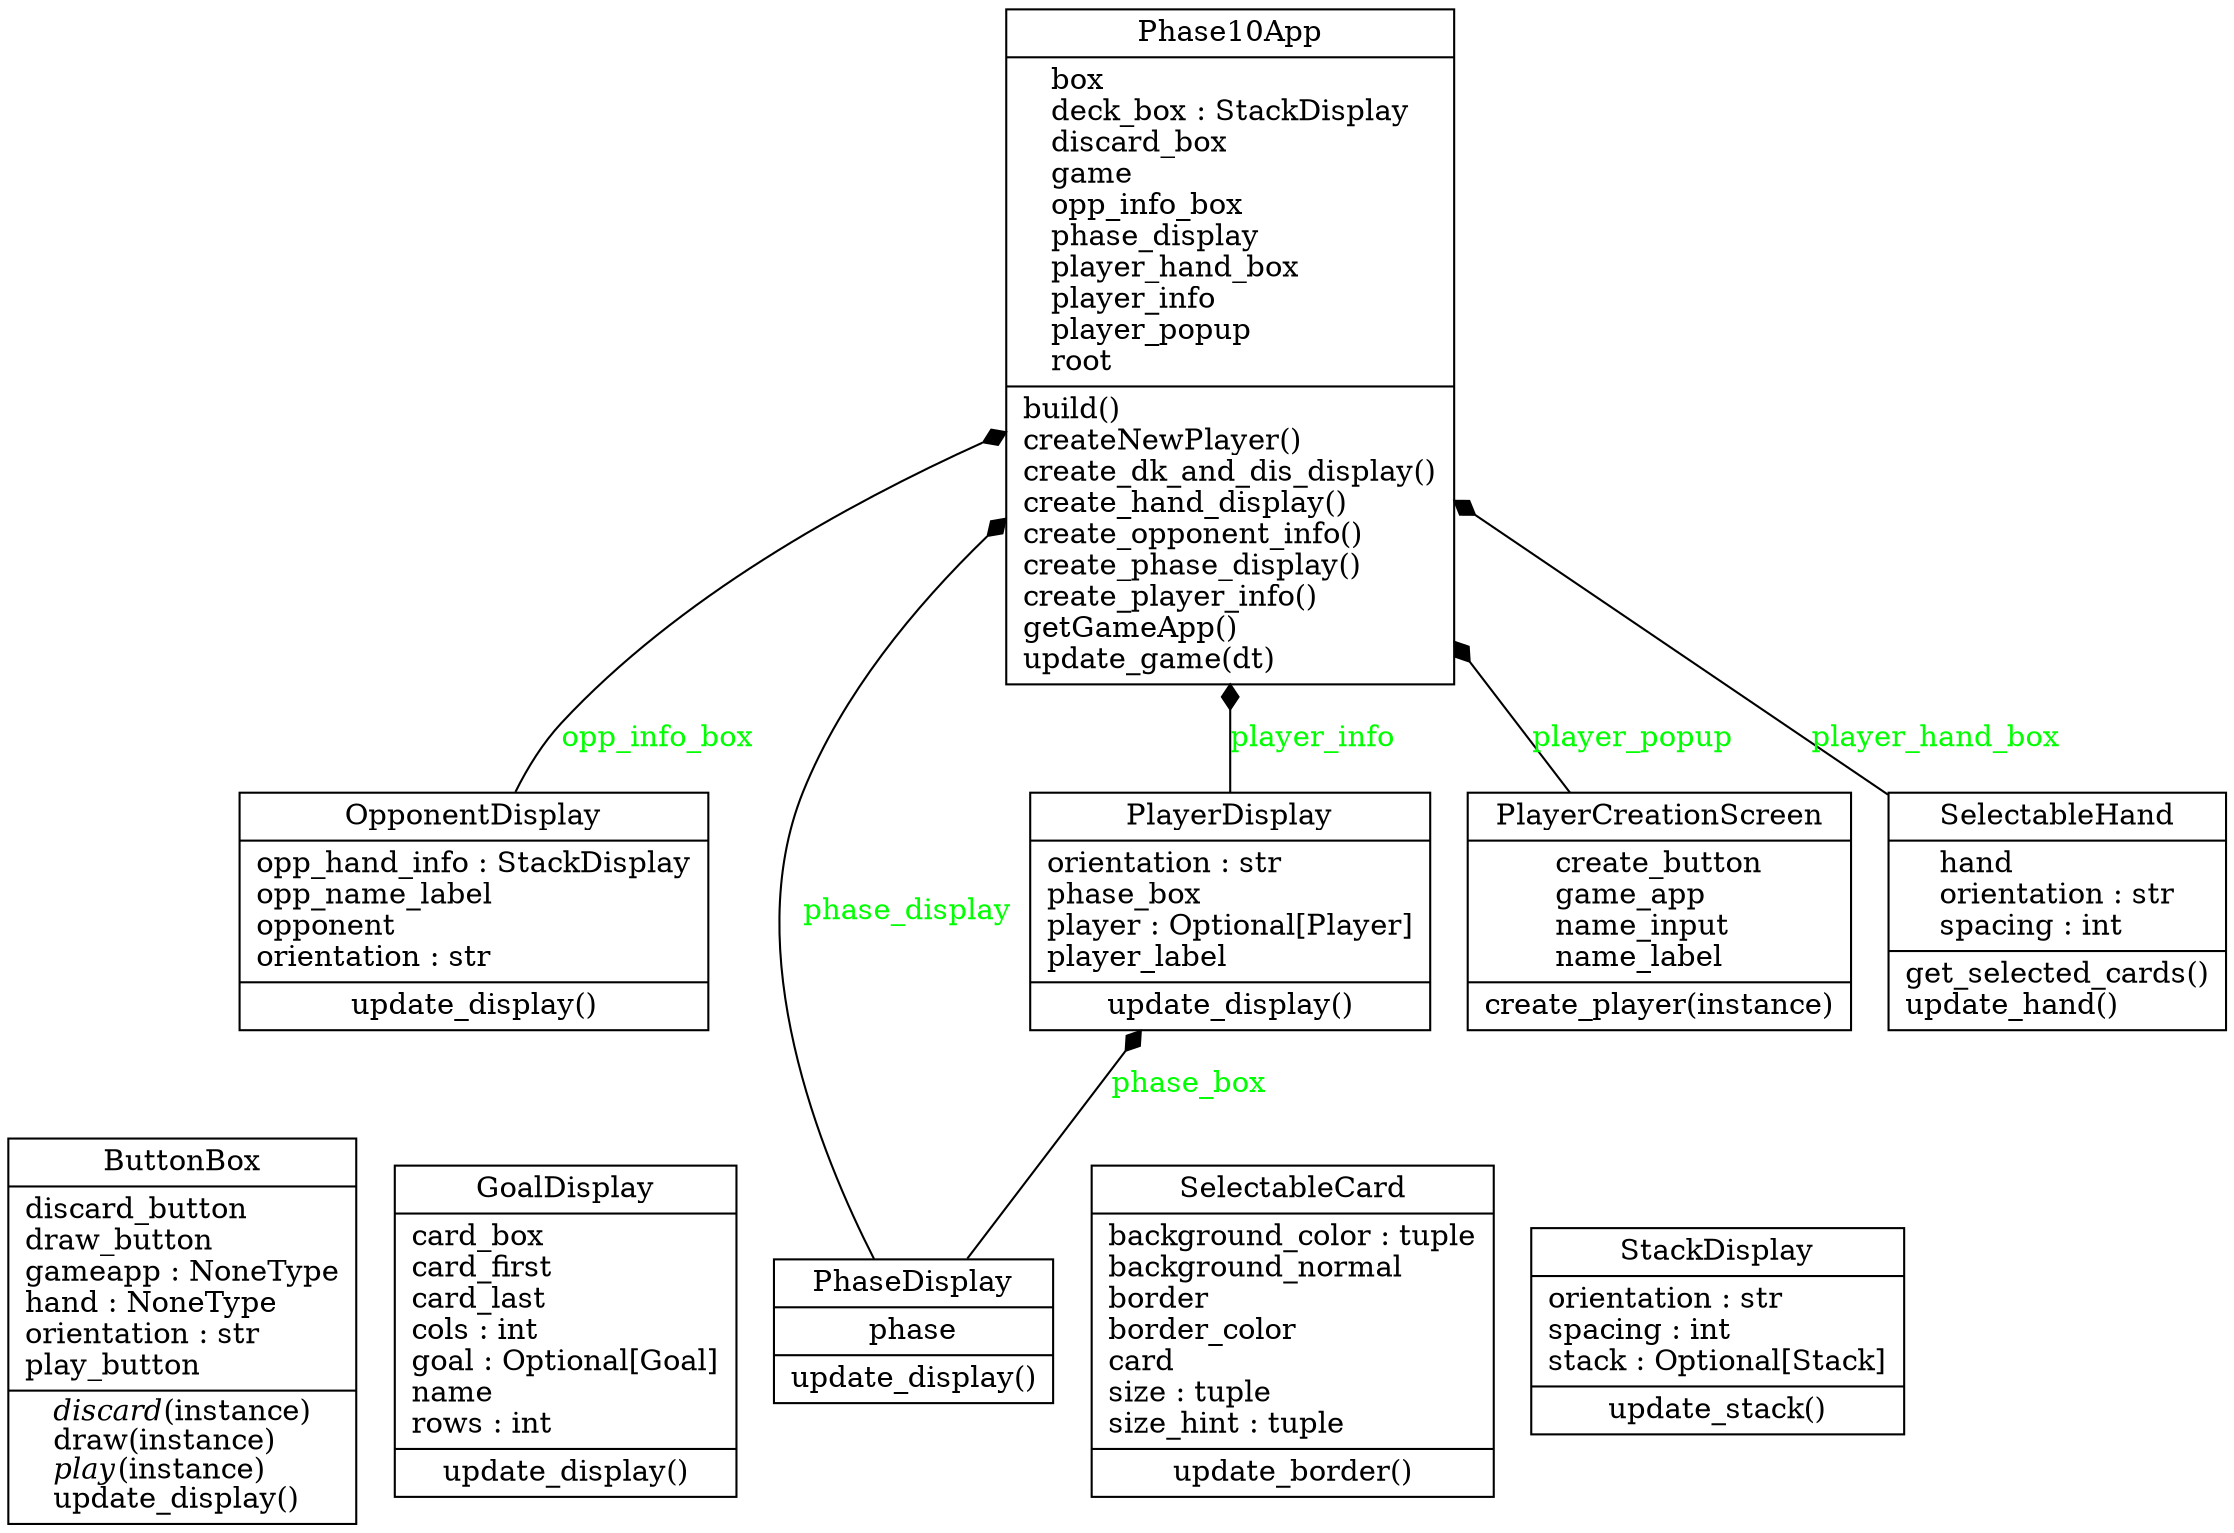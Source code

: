 digraph "classes" {
rankdir=BT
charset="utf-8"
"phase10.gui.ButtonBox" [color="black", fontcolor="black", label=<{ButtonBox|discard_button<br ALIGN="LEFT"/>draw_button<br ALIGN="LEFT"/>gameapp : NoneType<br ALIGN="LEFT"/>hand : NoneType<br ALIGN="LEFT"/>orientation : str<br ALIGN="LEFT"/>play_button<br ALIGN="LEFT"/>|<I>discard</I>(instance)<br ALIGN="LEFT"/>draw(instance)<br ALIGN="LEFT"/><I>play</I>(instance)<br ALIGN="LEFT"/>update_display()<br ALIGN="LEFT"/>}>, shape="record", style="solid"];
"phase10.gui.GoalDisplay" [color="black", fontcolor="black", label=<{GoalDisplay|card_box<br ALIGN="LEFT"/>card_first<br ALIGN="LEFT"/>card_last<br ALIGN="LEFT"/>cols : int<br ALIGN="LEFT"/>goal : Optional[Goal]<br ALIGN="LEFT"/>name<br ALIGN="LEFT"/>rows : int<br ALIGN="LEFT"/>|update_display()<br ALIGN="LEFT"/>}>, shape="record", style="solid"];
"phase10.gui.OpponentDisplay" [color="black", fontcolor="black", label=<{OpponentDisplay|opp_hand_info : StackDisplay<br ALIGN="LEFT"/>opp_name_label<br ALIGN="LEFT"/>opponent<br ALIGN="LEFT"/>orientation : str<br ALIGN="LEFT"/>|update_display()<br ALIGN="LEFT"/>}>, shape="record", style="solid"];
"phase10.gui.Phase10App" [color="black", fontcolor="black", label=<{Phase10App|box<br ALIGN="LEFT"/>deck_box : StackDisplay<br ALIGN="LEFT"/>discard_box<br ALIGN="LEFT"/>game<br ALIGN="LEFT"/>opp_info_box<br ALIGN="LEFT"/>phase_display<br ALIGN="LEFT"/>player_hand_box<br ALIGN="LEFT"/>player_info<br ALIGN="LEFT"/>player_popup<br ALIGN="LEFT"/>root<br ALIGN="LEFT"/>|build()<br ALIGN="LEFT"/>createNewPlayer()<br ALIGN="LEFT"/>create_dk_and_dis_display()<br ALIGN="LEFT"/>create_hand_display()<br ALIGN="LEFT"/>create_opponent_info()<br ALIGN="LEFT"/>create_phase_display()<br ALIGN="LEFT"/>create_player_info()<br ALIGN="LEFT"/>getGameApp()<br ALIGN="LEFT"/>update_game(dt)<br ALIGN="LEFT"/>}>, shape="record", style="solid"];
"phase10.gui.PhaseDisplay" [color="black", fontcolor="black", label=<{PhaseDisplay|phase<br ALIGN="LEFT"/>|update_display()<br ALIGN="LEFT"/>}>, shape="record", style="solid"];
"phase10.gui.PlayerCreationScreen" [color="black", fontcolor="black", label=<{PlayerCreationScreen|create_button<br ALIGN="LEFT"/>game_app<br ALIGN="LEFT"/>name_input<br ALIGN="LEFT"/>name_label<br ALIGN="LEFT"/>|create_player(instance)<br ALIGN="LEFT"/>}>, shape="record", style="solid"];
"phase10.gui.PlayerDisplay" [color="black", fontcolor="black", label=<{PlayerDisplay|orientation : str<br ALIGN="LEFT"/>phase_box<br ALIGN="LEFT"/>player : Optional[Player]<br ALIGN="LEFT"/>player_label<br ALIGN="LEFT"/>|update_display()<br ALIGN="LEFT"/>}>, shape="record", style="solid"];
"phase10.gui.SelectableCard" [color="black", fontcolor="black", label=<{SelectableCard|background_color : tuple<br ALIGN="LEFT"/>background_normal<br ALIGN="LEFT"/>border<br ALIGN="LEFT"/>border_color<br ALIGN="LEFT"/>card<br ALIGN="LEFT"/>size : tuple<br ALIGN="LEFT"/>size_hint : tuple<br ALIGN="LEFT"/>|update_border()<br ALIGN="LEFT"/>}>, shape="record", style="solid"];
"phase10.gui.SelectableHand" [color="black", fontcolor="black", label=<{SelectableHand|hand<br ALIGN="LEFT"/>orientation : str<br ALIGN="LEFT"/>spacing : int<br ALIGN="LEFT"/>|get_selected_cards()<br ALIGN="LEFT"/>update_hand()<br ALIGN="LEFT"/>}>, shape="record", style="solid"];
"phase10.gui.StackDisplay" [color="black", fontcolor="black", label=<{StackDisplay|orientation : str<br ALIGN="LEFT"/>spacing : int<br ALIGN="LEFT"/>stack : Optional[Stack]<br ALIGN="LEFT"/>|update_stack()<br ALIGN="LEFT"/>}>, shape="record", style="solid"];
"phase10.gui.OpponentDisplay" -> "phase10.gui.Phase10App" [arrowhead="diamond", arrowtail="none", fontcolor="green", label="opp_info_box", style="solid"];
"phase10.gui.PhaseDisplay" -> "phase10.gui.Phase10App" [arrowhead="diamond", arrowtail="none", fontcolor="green", label="phase_display", style="solid"];
"phase10.gui.PhaseDisplay" -> "phase10.gui.PlayerDisplay" [arrowhead="diamond", arrowtail="none", fontcolor="green", label="phase_box", style="solid"];
"phase10.gui.PlayerCreationScreen" -> "phase10.gui.Phase10App" [arrowhead="diamond", arrowtail="none", fontcolor="green", label="player_popup", style="solid"];
"phase10.gui.PlayerDisplay" -> "phase10.gui.Phase10App" [arrowhead="diamond", arrowtail="none", fontcolor="green", label="player_info", style="solid"];
"phase10.gui.SelectableHand" -> "phase10.gui.Phase10App" [arrowhead="diamond", arrowtail="none", fontcolor="green", label="player_hand_box", style="solid"];
}
